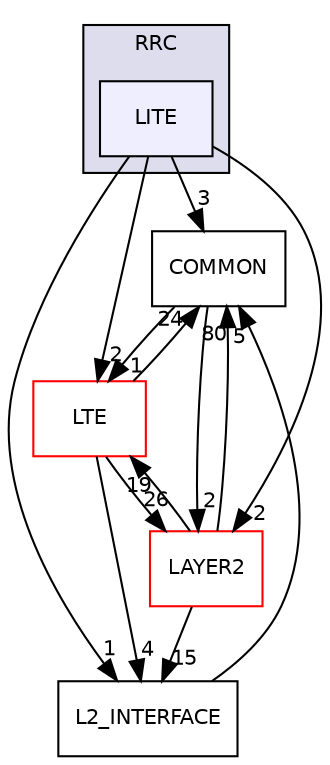 digraph "RRC/LITE" {
  compound=true
  node [ fontsize="10", fontname="Helvetica"];
  edge [ labelfontsize="10", labelfontname="Helvetica"];
  subgraph clusterdir_be273f88df77d80d90cc38d9cfe431df {
    graph [ bgcolor="#ddddee", pencolor="black", label="RRC" fontname="Helvetica", fontsize="10", URL="dir_be273f88df77d80d90cc38d9cfe431df.html"]
  dir_7df29583aee326acab07d8bbd32e2cde [shape=box, label="LITE", style="filled", fillcolor="#eeeeff", pencolor="black", URL="dir_7df29583aee326acab07d8bbd32e2cde.html"];
  }
  dir_7df49ef0c5f0d4b2a785a319ccac4397 [shape=box label="COMMON" URL="dir_7df49ef0c5f0d4b2a785a319ccac4397.html"];
  dir_51e92ac842e258dce6a0132670be5193 [shape=box label="LTE" fillcolor="white" style="filled" color="red" URL="dir_51e92ac842e258dce6a0132670be5193.html"];
  dir_5ca6936ce087eee19ec76772880a265c [shape=box label="LAYER2" fillcolor="white" style="filled" color="red" URL="dir_5ca6936ce087eee19ec76772880a265c.html"];
  dir_132720a3bea002035ce3e597604be8e4 [shape=box label="L2_INTERFACE" URL="dir_132720a3bea002035ce3e597604be8e4.html"];
  dir_7df49ef0c5f0d4b2a785a319ccac4397->dir_51e92ac842e258dce6a0132670be5193 [headlabel="1", labeldistance=1.5 headhref="dir_000000_000023.html"];
  dir_7df49ef0c5f0d4b2a785a319ccac4397->dir_5ca6936ce087eee19ec76772880a265c [headlabel="2", labeldistance=1.5 headhref="dir_000000_000001.html"];
  dir_51e92ac842e258dce6a0132670be5193->dir_7df49ef0c5f0d4b2a785a319ccac4397 [headlabel="24", labeldistance=1.5 headhref="dir_000023_000000.html"];
  dir_51e92ac842e258dce6a0132670be5193->dir_5ca6936ce087eee19ec76772880a265c [headlabel="26", labeldistance=1.5 headhref="dir_000023_000001.html"];
  dir_51e92ac842e258dce6a0132670be5193->dir_132720a3bea002035ce3e597604be8e4 [headlabel="4", labeldistance=1.5 headhref="dir_000023_000045.html"];
  dir_5ca6936ce087eee19ec76772880a265c->dir_7df49ef0c5f0d4b2a785a319ccac4397 [headlabel="80", labeldistance=1.5 headhref="dir_000001_000000.html"];
  dir_5ca6936ce087eee19ec76772880a265c->dir_51e92ac842e258dce6a0132670be5193 [headlabel="19", labeldistance=1.5 headhref="dir_000001_000023.html"];
  dir_5ca6936ce087eee19ec76772880a265c->dir_132720a3bea002035ce3e597604be8e4 [headlabel="15", labeldistance=1.5 headhref="dir_000001_000045.html"];
  dir_132720a3bea002035ce3e597604be8e4->dir_7df49ef0c5f0d4b2a785a319ccac4397 [headlabel="5", labeldistance=1.5 headhref="dir_000045_000000.html"];
  dir_7df29583aee326acab07d8bbd32e2cde->dir_7df49ef0c5f0d4b2a785a319ccac4397 [headlabel="3", labeldistance=1.5 headhref="dir_000046_000000.html"];
  dir_7df29583aee326acab07d8bbd32e2cde->dir_51e92ac842e258dce6a0132670be5193 [headlabel="2", labeldistance=1.5 headhref="dir_000046_000023.html"];
  dir_7df29583aee326acab07d8bbd32e2cde->dir_5ca6936ce087eee19ec76772880a265c [headlabel="2", labeldistance=1.5 headhref="dir_000046_000001.html"];
  dir_7df29583aee326acab07d8bbd32e2cde->dir_132720a3bea002035ce3e597604be8e4 [headlabel="1", labeldistance=1.5 headhref="dir_000046_000045.html"];
}
